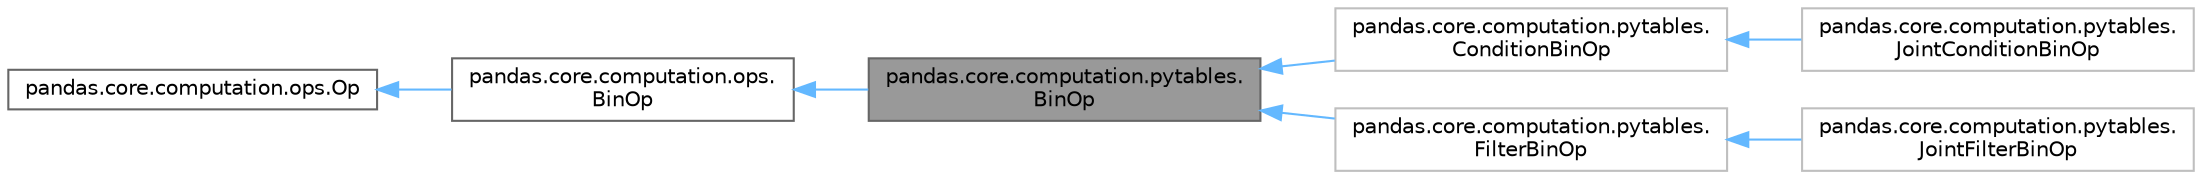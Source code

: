 digraph "pandas.core.computation.pytables.BinOp"
{
 // LATEX_PDF_SIZE
  bgcolor="transparent";
  edge [fontname=Helvetica,fontsize=10,labelfontname=Helvetica,labelfontsize=10];
  node [fontname=Helvetica,fontsize=10,shape=box,height=0.2,width=0.4];
  rankdir="LR";
  Node1 [id="Node000001",label="pandas.core.computation.pytables.\lBinOp",height=0.2,width=0.4,color="gray40", fillcolor="grey60", style="filled", fontcolor="black",tooltip=" "];
  Node2 -> Node1 [id="edge7_Node000001_Node000002",dir="back",color="steelblue1",style="solid",tooltip=" "];
  Node2 [id="Node000002",label="pandas.core.computation.ops.\lBinOp",height=0.2,width=0.4,color="gray40", fillcolor="white", style="filled",URL="$d6/d96/classpandas_1_1core_1_1computation_1_1ops_1_1BinOp.html",tooltip=" "];
  Node3 -> Node2 [id="edge8_Node000002_Node000003",dir="back",color="steelblue1",style="solid",tooltip=" "];
  Node3 [id="Node000003",label="pandas.core.computation.ops.Op",height=0.2,width=0.4,color="gray40", fillcolor="white", style="filled",URL="$d0/d08/classpandas_1_1core_1_1computation_1_1ops_1_1Op.html",tooltip=" "];
  Node1 -> Node4 [id="edge9_Node000001_Node000004",dir="back",color="steelblue1",style="solid",tooltip=" "];
  Node4 [id="Node000004",label="pandas.core.computation.pytables.\lConditionBinOp",height=0.2,width=0.4,color="grey75", fillcolor="white", style="filled",URL="$d0/d3b/classpandas_1_1core_1_1computation_1_1pytables_1_1ConditionBinOp.html",tooltip=" "];
  Node4 -> Node5 [id="edge10_Node000004_Node000005",dir="back",color="steelblue1",style="solid",tooltip=" "];
  Node5 [id="Node000005",label="pandas.core.computation.pytables.\lJointConditionBinOp",height=0.2,width=0.4,color="grey75", fillcolor="white", style="filled",URL="$d3/dde/classpandas_1_1core_1_1computation_1_1pytables_1_1JointConditionBinOp.html",tooltip=" "];
  Node1 -> Node6 [id="edge11_Node000001_Node000006",dir="back",color="steelblue1",style="solid",tooltip=" "];
  Node6 [id="Node000006",label="pandas.core.computation.pytables.\lFilterBinOp",height=0.2,width=0.4,color="grey75", fillcolor="white", style="filled",URL="$de/d62/classpandas_1_1core_1_1computation_1_1pytables_1_1FilterBinOp.html",tooltip=" "];
  Node6 -> Node7 [id="edge12_Node000006_Node000007",dir="back",color="steelblue1",style="solid",tooltip=" "];
  Node7 [id="Node000007",label="pandas.core.computation.pytables.\lJointFilterBinOp",height=0.2,width=0.4,color="grey75", fillcolor="white", style="filled",URL="$de/dd4/classpandas_1_1core_1_1computation_1_1pytables_1_1JointFilterBinOp.html",tooltip=" "];
}
